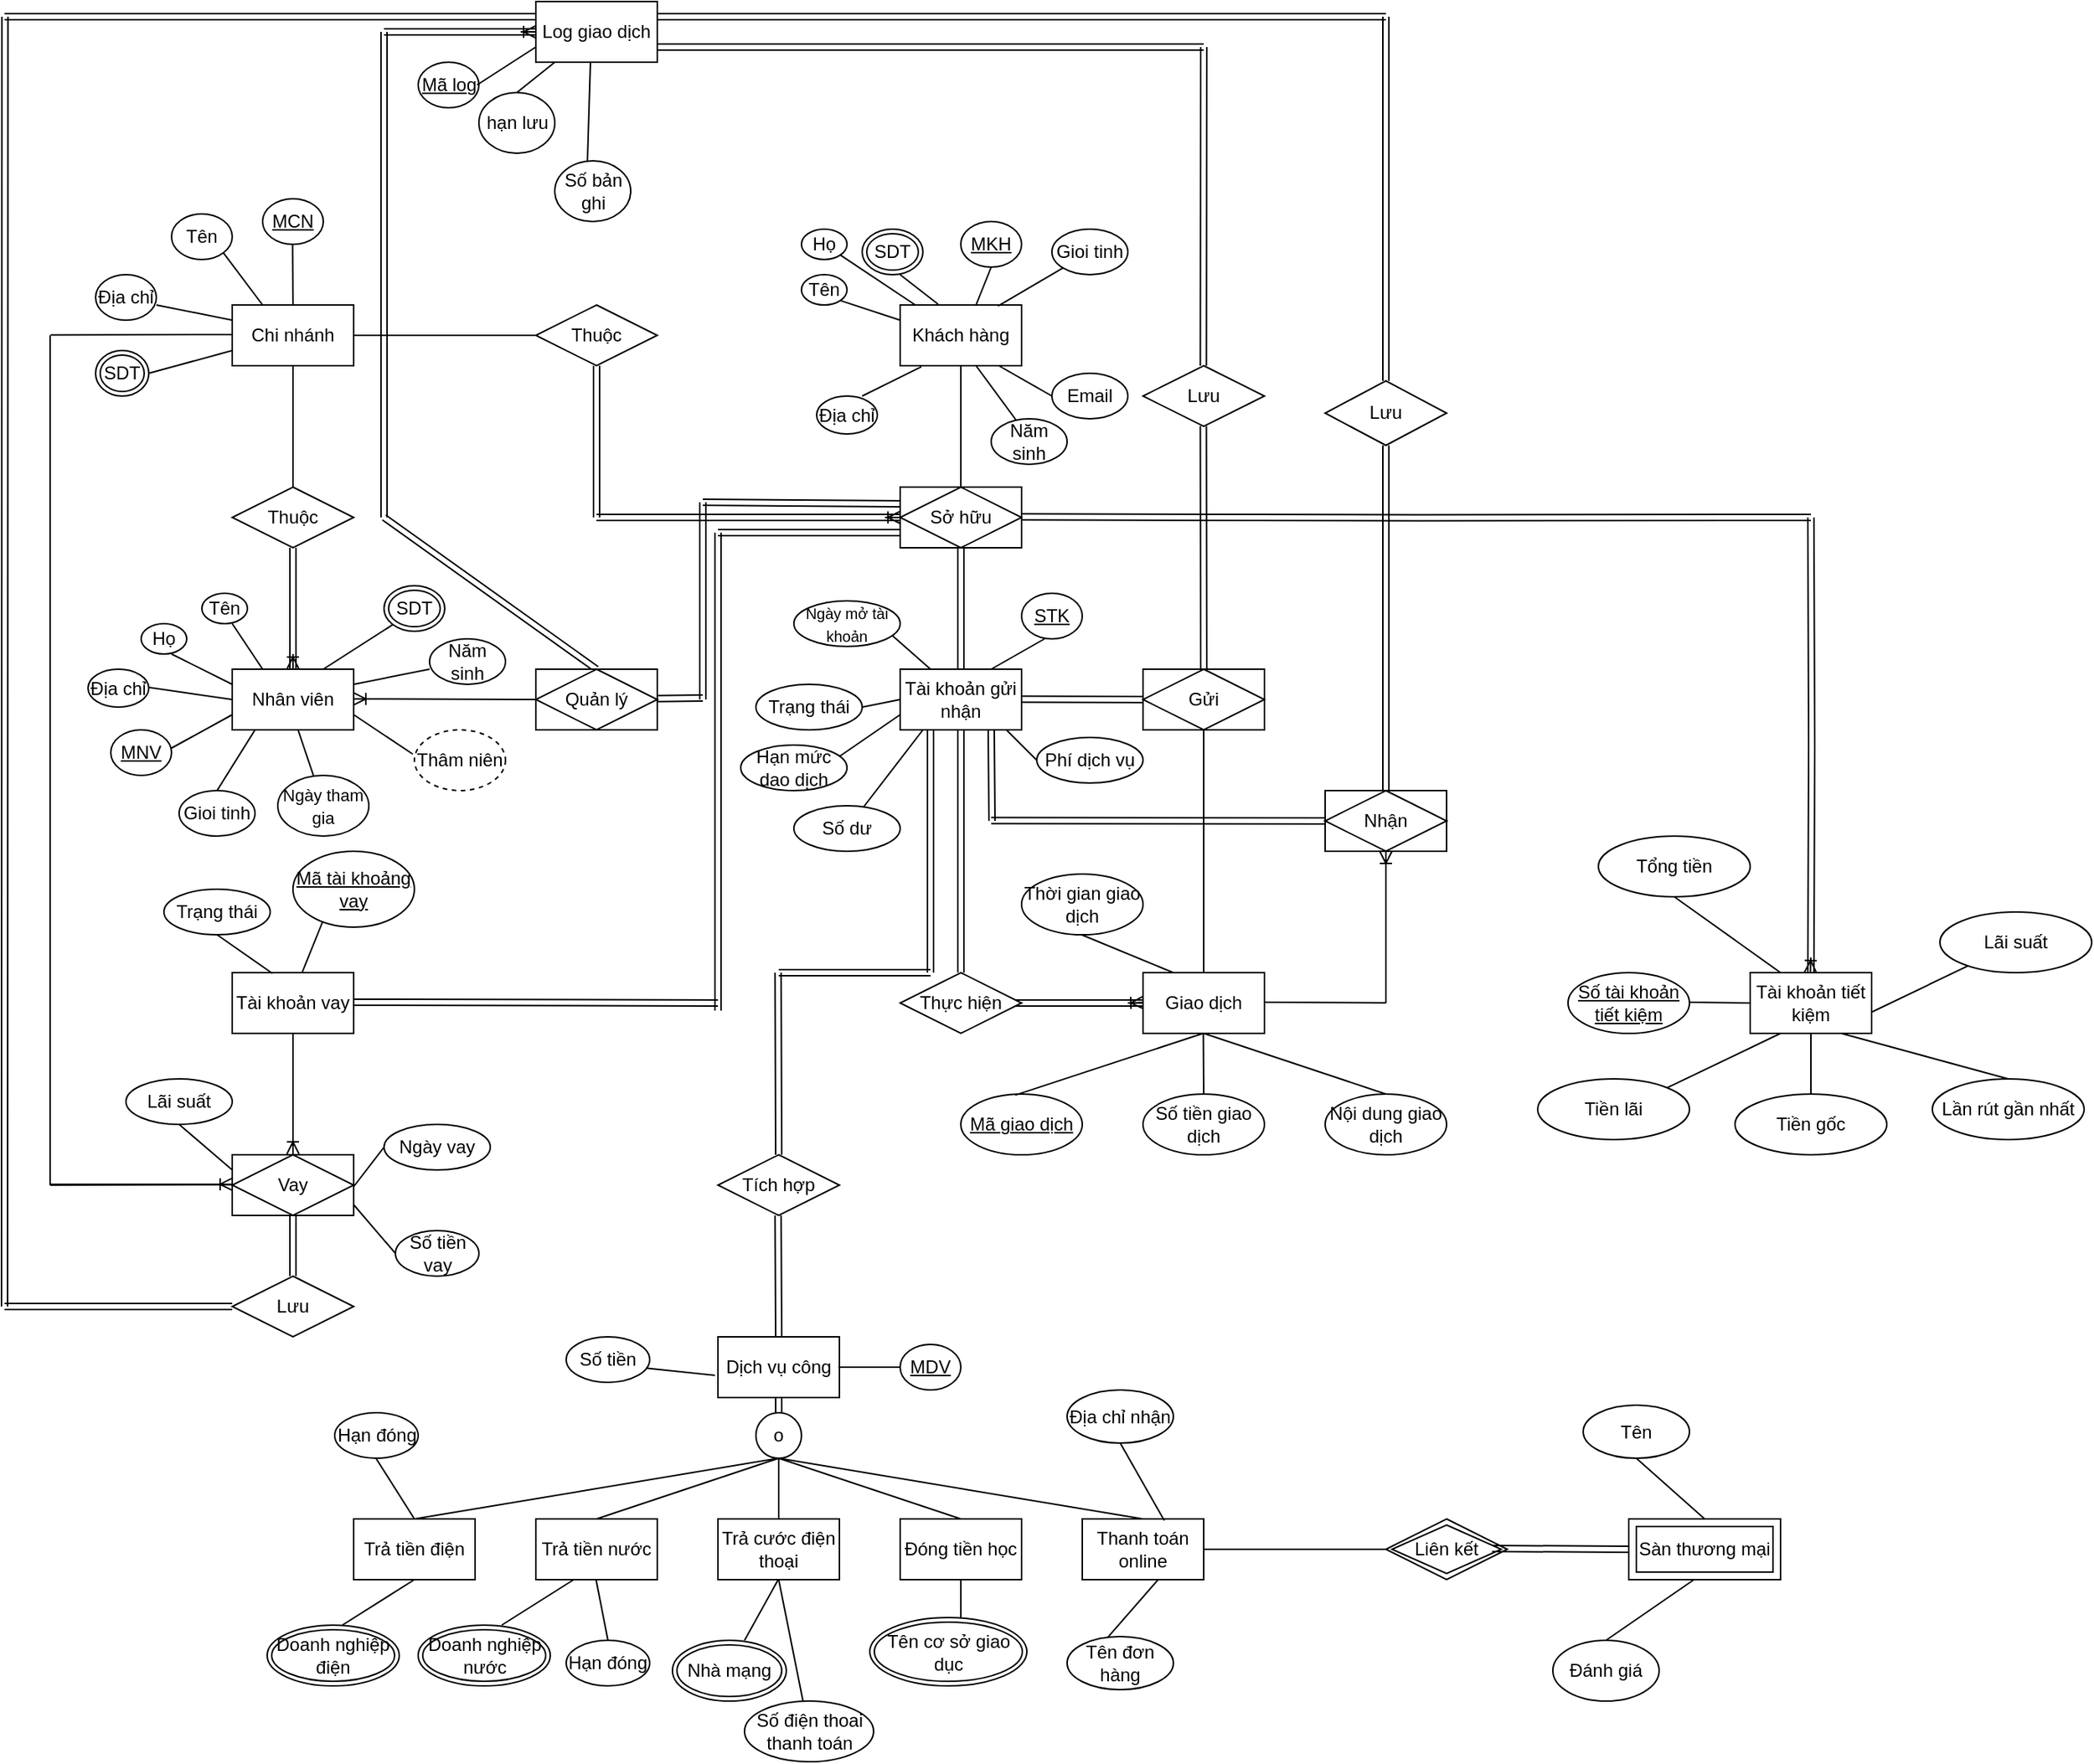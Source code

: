 <mxfile version="24.7.17">
  <diagram name="Page-1" id="HuaGfdDcAbAVN-yNJY32">
    <mxGraphModel dx="1290" dy="558" grid="1" gridSize="10" guides="1" tooltips="1" connect="1" arrows="1" fold="1" page="1" pageScale="1" pageWidth="850" pageHeight="1100" math="0" shadow="0">
      <root>
        <mxCell id="0" />
        <mxCell id="1" parent="0" />
        <mxCell id="Ga4jy29pLMReFvIaW5Hz-2" value="Chi nhánh" style="rounded=0;whiteSpace=wrap;html=1;" parent="1" vertex="1">
          <mxGeometry x="160" y="200" width="80" height="40" as="geometry" />
        </mxCell>
        <mxCell id="Ga4jy29pLMReFvIaW5Hz-3" value="Nhân viên" style="rounded=0;whiteSpace=wrap;html=1;" parent="1" vertex="1">
          <mxGeometry x="160" y="440" width="80" height="40" as="geometry" />
        </mxCell>
        <mxCell id="Ga4jy29pLMReFvIaW5Hz-4" value="Thuộc" style="shape=rhombus;perimeter=rhombusPerimeter;whiteSpace=wrap;html=1;align=center;" parent="1" vertex="1">
          <mxGeometry x="160" y="320" width="80" height="40" as="geometry" />
        </mxCell>
        <mxCell id="Ga4jy29pLMReFvIaW5Hz-5" value="" style="fontSize=12;html=1;endArrow=ERoneToMany;rounded=0;entryX=0.5;entryY=0;entryDx=0;entryDy=0;" parent="1" target="Ga4jy29pLMReFvIaW5Hz-3" edge="1">
          <mxGeometry width="100" height="100" relative="1" as="geometry">
            <mxPoint x="200" y="430" as="sourcePoint" />
            <mxPoint x="330" y="360" as="targetPoint" />
          </mxGeometry>
        </mxCell>
        <mxCell id="Ga4jy29pLMReFvIaW5Hz-7" value="" style="endArrow=none;html=1;rounded=0;entryX=0.5;entryY=0;entryDx=0;entryDy=0;exitX=0.5;exitY=1;exitDx=0;exitDy=0;" parent="1" source="Ga4jy29pLMReFvIaW5Hz-2" target="Ga4jy29pLMReFvIaW5Hz-4" edge="1">
          <mxGeometry relative="1" as="geometry">
            <mxPoint x="200" y="270" as="sourcePoint" />
            <mxPoint x="280" y="270" as="targetPoint" />
          </mxGeometry>
        </mxCell>
        <mxCell id="Ga4jy29pLMReFvIaW5Hz-9" value="" style="endArrow=none;html=1;rounded=0;entryX=0.5;entryY=0;entryDx=0;entryDy=0;exitX=0.5;exitY=1;exitDx=0;exitDy=0;" parent="1" target="Ga4jy29pLMReFvIaW5Hz-2" edge="1">
          <mxGeometry relative="1" as="geometry">
            <mxPoint x="199.75" y="160" as="sourcePoint" />
            <mxPoint x="199.75" y="240" as="targetPoint" />
          </mxGeometry>
        </mxCell>
        <mxCell id="Ga4jy29pLMReFvIaW5Hz-10" value="MCN" style="ellipse;whiteSpace=wrap;html=1;align=center;fontStyle=4;" parent="1" vertex="1">
          <mxGeometry x="180" y="130" width="40" height="30" as="geometry" />
        </mxCell>
        <mxCell id="Ga4jy29pLMReFvIaW5Hz-11" value="Tên" style="ellipse;whiteSpace=wrap;html=1;align=center;" parent="1" vertex="1">
          <mxGeometry x="120" y="140" width="40" height="30" as="geometry" />
        </mxCell>
        <mxCell id="Ga4jy29pLMReFvIaW5Hz-12" value="Địa chỉ" style="ellipse;whiteSpace=wrap;html=1;align=center;" parent="1" vertex="1">
          <mxGeometry x="70" y="180" width="40" height="30" as="geometry" />
        </mxCell>
        <mxCell id="Ga4jy29pLMReFvIaW5Hz-13" value="SDT" style="ellipse;shape=doubleEllipse;margin=3;whiteSpace=wrap;html=1;align=center;" parent="1" vertex="1">
          <mxGeometry x="70" y="230" width="35" height="30" as="geometry" />
        </mxCell>
        <mxCell id="Ga4jy29pLMReFvIaW5Hz-14" value="" style="endArrow=none;html=1;rounded=0;entryX=0.25;entryY=0;entryDx=0;entryDy=0;exitX=1;exitY=1;exitDx=0;exitDy=0;" parent="1" source="Ga4jy29pLMReFvIaW5Hz-11" target="Ga4jy29pLMReFvIaW5Hz-2" edge="1">
          <mxGeometry relative="1" as="geometry">
            <mxPoint x="150" y="170" as="sourcePoint" />
            <mxPoint x="150.25" y="220" as="targetPoint" />
          </mxGeometry>
        </mxCell>
        <mxCell id="Ga4jy29pLMReFvIaW5Hz-15" value="" style="endArrow=none;html=1;rounded=0;entryX=0;entryY=0.25;entryDx=0;entryDy=0;exitX=0.5;exitY=1;exitDx=0;exitDy=0;" parent="1" target="Ga4jy29pLMReFvIaW5Hz-2" edge="1">
          <mxGeometry relative="1" as="geometry">
            <mxPoint x="110" y="200" as="sourcePoint" />
            <mxPoint x="110.25" y="250" as="targetPoint" />
          </mxGeometry>
        </mxCell>
        <mxCell id="Ga4jy29pLMReFvIaW5Hz-16" value="" style="endArrow=none;html=1;rounded=0;entryX=0;entryY=0.75;entryDx=0;entryDy=0;exitX=1;exitY=0.5;exitDx=0;exitDy=0;" parent="1" source="Ga4jy29pLMReFvIaW5Hz-13" target="Ga4jy29pLMReFvIaW5Hz-2" edge="1">
          <mxGeometry relative="1" as="geometry">
            <mxPoint x="105" y="250" as="sourcePoint" />
            <mxPoint x="105.25" y="300" as="targetPoint" />
          </mxGeometry>
        </mxCell>
        <mxCell id="Ga4jy29pLMReFvIaW5Hz-17" value="Họ" style="ellipse;whiteSpace=wrap;html=1;align=center;" parent="1" vertex="1">
          <mxGeometry x="100" y="410" width="30" height="20" as="geometry" />
        </mxCell>
        <mxCell id="Ga4jy29pLMReFvIaW5Hz-18" value="Tên" style="ellipse;whiteSpace=wrap;html=1;align=center;" parent="1" vertex="1">
          <mxGeometry x="140" y="390" width="30" height="20" as="geometry" />
        </mxCell>
        <mxCell id="Ga4jy29pLMReFvIaW5Hz-19" value="Địa chỉ" style="ellipse;whiteSpace=wrap;html=1;align=center;" parent="1" vertex="1">
          <mxGeometry x="65" y="440" width="40" height="25" as="geometry" />
        </mxCell>
        <mxCell id="Ga4jy29pLMReFvIaW5Hz-20" value="MNV" style="ellipse;whiteSpace=wrap;html=1;align=center;fontStyle=4;" parent="1" vertex="1">
          <mxGeometry x="80" y="480" width="40" height="30" as="geometry" />
        </mxCell>
        <mxCell id="Ga4jy29pLMReFvIaW5Hz-21" value="Gioi tinh" style="ellipse;whiteSpace=wrap;html=1;align=center;" parent="1" vertex="1">
          <mxGeometry x="700" y="150" width="50" height="30" as="geometry" />
        </mxCell>
        <mxCell id="Ga4jy29pLMReFvIaW5Hz-22" value="SDT" style="ellipse;shape=doubleEllipse;margin=3;whiteSpace=wrap;html=1;align=center;" parent="1" vertex="1">
          <mxGeometry x="260" y="385" width="40" height="30" as="geometry" />
        </mxCell>
        <mxCell id="Ga4jy29pLMReFvIaW5Hz-23" value="" style="endArrow=none;html=1;rounded=0;entryX=0;entryY=0.75;entryDx=0;entryDy=0;exitX=1;exitY=0.5;exitDx=0;exitDy=0;" parent="1" target="Ga4jy29pLMReFvIaW5Hz-3" edge="1">
          <mxGeometry relative="1" as="geometry">
            <mxPoint x="120" y="492" as="sourcePoint" />
            <mxPoint x="175" y="480" as="targetPoint" />
          </mxGeometry>
        </mxCell>
        <mxCell id="Ga4jy29pLMReFvIaW5Hz-24" value="" style="endArrow=none;html=1;rounded=0;entryX=0;entryY=0.5;entryDx=0;entryDy=0;exitX=1;exitY=0.5;exitDx=0;exitDy=0;" parent="1" target="Ga4jy29pLMReFvIaW5Hz-3" edge="1">
          <mxGeometry relative="1" as="geometry">
            <mxPoint x="105" y="452" as="sourcePoint" />
            <mxPoint x="160" y="440" as="targetPoint" />
          </mxGeometry>
        </mxCell>
        <mxCell id="Ga4jy29pLMReFvIaW5Hz-25" value="" style="endArrow=none;html=1;rounded=0;entryX=0;entryY=0.25;entryDx=0;entryDy=0;exitX=1;exitY=0.5;exitDx=0;exitDy=0;" parent="1" target="Ga4jy29pLMReFvIaW5Hz-3" edge="1">
          <mxGeometry relative="1" as="geometry">
            <mxPoint x="120" y="430" as="sourcePoint" />
            <mxPoint x="175" y="418" as="targetPoint" />
          </mxGeometry>
        </mxCell>
        <mxCell id="Ga4jy29pLMReFvIaW5Hz-26" value="" style="endArrow=none;html=1;rounded=0;entryX=0;entryY=1;entryDx=0;entryDy=0;exitX=0.75;exitY=0;exitDx=0;exitDy=0;" parent="1" source="Ga4jy29pLMReFvIaW5Hz-3" target="Ga4jy29pLMReFvIaW5Hz-22" edge="1">
          <mxGeometry relative="1" as="geometry">
            <mxPoint x="200" y="432" as="sourcePoint" />
            <mxPoint x="255" y="420" as="targetPoint" />
          </mxGeometry>
        </mxCell>
        <mxCell id="Ga4jy29pLMReFvIaW5Hz-27" value="" style="endArrow=none;html=1;rounded=0;entryX=0.25;entryY=0;entryDx=0;entryDy=0;exitX=1;exitY=0.5;exitDx=0;exitDy=0;" parent="1" target="Ga4jy29pLMReFvIaW5Hz-3" edge="1">
          <mxGeometry relative="1" as="geometry">
            <mxPoint x="160" y="410" as="sourcePoint" />
            <mxPoint x="215" y="398" as="targetPoint" />
          </mxGeometry>
        </mxCell>
        <mxCell id="Ga4jy29pLMReFvIaW5Hz-28" value="" style="endArrow=none;html=1;rounded=0;entryX=0;entryY=0.75;entryDx=0;entryDy=0;" parent="1" edge="1">
          <mxGeometry relative="1" as="geometry">
            <mxPoint x="150" y="520" as="sourcePoint" />
            <mxPoint x="175" y="480" as="targetPoint" />
          </mxGeometry>
        </mxCell>
        <mxCell id="Ga4jy29pLMReFvIaW5Hz-29" value="&lt;font style=&quot;font-size: 11px;&quot;&gt;Ngày tham gia&lt;/font&gt;" style="ellipse;whiteSpace=wrap;html=1;align=center;" parent="1" vertex="1">
          <mxGeometry x="190" y="510" width="60" height="40" as="geometry" />
        </mxCell>
        <mxCell id="Ga4jy29pLMReFvIaW5Hz-30" value="Thâm niên" style="ellipse;whiteSpace=wrap;html=1;align=center;dashed=1;" parent="1" vertex="1">
          <mxGeometry x="280" y="480" width="60" height="40" as="geometry" />
        </mxCell>
        <mxCell id="Ga4jy29pLMReFvIaW5Hz-31" value="" style="endArrow=none;html=1;rounded=0;entryX=0.544;entryY=1.013;entryDx=0;entryDy=0;entryPerimeter=0;" parent="1" source="Ga4jy29pLMReFvIaW5Hz-29" target="Ga4jy29pLMReFvIaW5Hz-3" edge="1">
          <mxGeometry relative="1" as="geometry">
            <mxPoint x="190" y="499.5" as="sourcePoint" />
            <mxPoint x="230" y="470.5" as="targetPoint" />
          </mxGeometry>
        </mxCell>
        <mxCell id="Ga4jy29pLMReFvIaW5Hz-32" value="" style="endArrow=none;html=1;rounded=0;entryX=1;entryY=0.75;entryDx=0;entryDy=0;exitX=-0.017;exitY=0.4;exitDx=0;exitDy=0;exitPerimeter=0;" parent="1" source="Ga4jy29pLMReFvIaW5Hz-30" target="Ga4jy29pLMReFvIaW5Hz-3" edge="1">
          <mxGeometry relative="1" as="geometry">
            <mxPoint x="200" y="494" as="sourcePoint" />
            <mxPoint x="240" y="465" as="targetPoint" />
          </mxGeometry>
        </mxCell>
        <mxCell id="Ga4jy29pLMReFvIaW5Hz-33" value="Năm sinh" style="ellipse;whiteSpace=wrap;html=1;align=center;" parent="1" vertex="1">
          <mxGeometry x="290" y="420" width="50" height="30" as="geometry" />
        </mxCell>
        <mxCell id="Ga4jy29pLMReFvIaW5Hz-34" value="" style="endArrow=none;html=1;rounded=0;exitX=1;exitY=0.25;exitDx=0;exitDy=0;" parent="1" source="Ga4jy29pLMReFvIaW5Hz-3" edge="1">
          <mxGeometry relative="1" as="geometry">
            <mxPoint x="290" y="500" as="sourcePoint" />
            <mxPoint x="290" y="440" as="targetPoint" />
          </mxGeometry>
        </mxCell>
        <mxCell id="Ga4jy29pLMReFvIaW5Hz-36" value="Khách hàng" style="whiteSpace=wrap;html=1;align=center;" parent="1" vertex="1">
          <mxGeometry x="600" y="200" width="80" height="40" as="geometry" />
        </mxCell>
        <mxCell id="Ga4jy29pLMReFvIaW5Hz-37" value="Tài khoản gửi nhận" style="whiteSpace=wrap;html=1;align=center;" parent="1" vertex="1">
          <mxGeometry x="600" y="440" width="80" height="40" as="geometry" />
        </mxCell>
        <mxCell id="Ga4jy29pLMReFvIaW5Hz-42" value="Họ" style="ellipse;whiteSpace=wrap;html=1;align=center;" parent="1" vertex="1">
          <mxGeometry x="535" y="150" width="30" height="20" as="geometry" />
        </mxCell>
        <mxCell id="Ga4jy29pLMReFvIaW5Hz-43" value="Tên" style="ellipse;whiteSpace=wrap;html=1;align=center;" parent="1" vertex="1">
          <mxGeometry x="535" y="180" width="30" height="20" as="geometry" />
        </mxCell>
        <mxCell id="Ga4jy29pLMReFvIaW5Hz-45" value="SDT" style="ellipse;shape=doubleEllipse;margin=3;whiteSpace=wrap;html=1;align=center;" parent="1" vertex="1">
          <mxGeometry x="575" y="150" width="40" height="30" as="geometry" />
        </mxCell>
        <mxCell id="Ga4jy29pLMReFvIaW5Hz-46" value="Gioi tinh" style="ellipse;whiteSpace=wrap;html=1;align=center;" parent="1" vertex="1">
          <mxGeometry x="125" y="520" width="50" height="30" as="geometry" />
        </mxCell>
        <mxCell id="Ga4jy29pLMReFvIaW5Hz-47" value="" style="endArrow=none;html=1;rounded=0;entryX=0.313;entryY=-0.012;entryDx=0;entryDy=0;exitX=1;exitY=1;exitDx=0;exitDy=0;entryPerimeter=0;" parent="1" target="Ga4jy29pLMReFvIaW5Hz-36" edge="1">
          <mxGeometry relative="1" as="geometry">
            <mxPoint x="600" y="180" as="sourcePoint" />
            <mxPoint x="626" y="224" as="targetPoint" />
          </mxGeometry>
        </mxCell>
        <mxCell id="Ga4jy29pLMReFvIaW5Hz-48" value="" style="endArrow=none;html=1;rounded=0;exitX=1;exitY=1;exitDx=0;exitDy=0;" parent="1" source="Ga4jy29pLMReFvIaW5Hz-42" edge="1">
          <mxGeometry relative="1" as="geometry">
            <mxPoint x="560" y="200" as="sourcePoint" />
            <mxPoint x="610" y="200" as="targetPoint" />
          </mxGeometry>
        </mxCell>
        <mxCell id="Ga4jy29pLMReFvIaW5Hz-51" value="" style="endArrow=none;html=1;rounded=0;exitX=1;exitY=1;exitDx=0;exitDy=0;entryX=0;entryY=0.25;entryDx=0;entryDy=0;" parent="1" source="Ga4jy29pLMReFvIaW5Hz-43" target="Ga4jy29pLMReFvIaW5Hz-36" edge="1">
          <mxGeometry relative="1" as="geometry">
            <mxPoint x="550" y="223" as="sourcePoint" />
            <mxPoint x="600" y="230" as="targetPoint" />
          </mxGeometry>
        </mxCell>
        <mxCell id="Ga4jy29pLMReFvIaW5Hz-52" value="" style="endArrow=none;html=1;rounded=0;exitX=1;exitY=1;exitDx=0;exitDy=0;entryX=0.175;entryY=1.017;entryDx=0;entryDy=0;entryPerimeter=0;" parent="1" target="Ga4jy29pLMReFvIaW5Hz-36" edge="1">
          <mxGeometry relative="1" as="geometry">
            <mxPoint x="575" y="260" as="sourcePoint" />
            <mxPoint x="610" y="250" as="targetPoint" />
          </mxGeometry>
        </mxCell>
        <mxCell id="Ga4jy29pLMReFvIaW5Hz-53" value="" style="endArrow=none;html=1;rounded=0;entryX=0.806;entryY=0.017;entryDx=0;entryDy=0;exitX=0;exitY=1;exitDx=0;exitDy=0;entryPerimeter=0;" parent="1" source="Ga4jy29pLMReFvIaW5Hz-21" target="Ga4jy29pLMReFvIaW5Hz-36" edge="1">
          <mxGeometry relative="1" as="geometry">
            <mxPoint x="724" y="180" as="sourcePoint" />
            <mxPoint x="750" y="224" as="targetPoint" />
          </mxGeometry>
        </mxCell>
        <mxCell id="Ga4jy29pLMReFvIaW5Hz-54" value="MKH" style="ellipse;whiteSpace=wrap;html=1;align=center;fontStyle=4;" parent="1" vertex="1">
          <mxGeometry x="640" y="145" width="40" height="30" as="geometry" />
        </mxCell>
        <mxCell id="Ga4jy29pLMReFvIaW5Hz-55" value="" style="endArrow=none;html=1;rounded=0;entryX=0.625;entryY=0;entryDx=0;entryDy=0;entryPerimeter=0;exitX=0.5;exitY=1;exitDx=0;exitDy=0;" parent="1" source="Ga4jy29pLMReFvIaW5Hz-54" target="Ga4jy29pLMReFvIaW5Hz-36" edge="1">
          <mxGeometry relative="1" as="geometry">
            <mxPoint x="660" y="180" as="sourcePoint" />
            <mxPoint x="620" y="140" as="targetPoint" />
          </mxGeometry>
        </mxCell>
        <mxCell id="Ga4jy29pLMReFvIaW5Hz-56" value="Email" style="ellipse;whiteSpace=wrap;html=1;align=center;" parent="1" vertex="1">
          <mxGeometry x="700" y="245" width="50" height="30" as="geometry" />
        </mxCell>
        <mxCell id="Ga4jy29pLMReFvIaW5Hz-58" value="" style="endArrow=none;html=1;rounded=0;exitX=1;exitY=1;exitDx=0;exitDy=0;entryX=0;entryY=0.5;entryDx=0;entryDy=0;" parent="1" target="Ga4jy29pLMReFvIaW5Hz-56" edge="1">
          <mxGeometry relative="1" as="geometry">
            <mxPoint x="665" y="240" as="sourcePoint" />
            <mxPoint x="700" y="219" as="targetPoint" />
          </mxGeometry>
        </mxCell>
        <mxCell id="Ga4jy29pLMReFvIaW5Hz-60" value="Thuộc" style="shape=rhombus;perimeter=rhombusPerimeter;whiteSpace=wrap;html=1;align=center;" parent="1" vertex="1">
          <mxGeometry x="360" y="200" width="80" height="40" as="geometry" />
        </mxCell>
        <mxCell id="Ga4jy29pLMReFvIaW5Hz-62" value="" style="endArrow=none;html=1;rounded=0;entryX=0;entryY=0.5;entryDx=0;entryDy=0;exitX=0.5;exitY=1;exitDx=0;exitDy=0;" parent="1" target="Ga4jy29pLMReFvIaW5Hz-60" edge="1">
          <mxGeometry relative="1" as="geometry">
            <mxPoint x="239.5" y="220" as="sourcePoint" />
            <mxPoint x="239.5" y="300" as="targetPoint" />
          </mxGeometry>
        </mxCell>
        <mxCell id="Ga4jy29pLMReFvIaW5Hz-65" value="Năm sinh" style="ellipse;whiteSpace=wrap;html=1;align=center;" parent="1" vertex="1">
          <mxGeometry x="660" y="275" width="50" height="30" as="geometry" />
        </mxCell>
        <mxCell id="Ga4jy29pLMReFvIaW5Hz-66" value="" style="endArrow=none;html=1;rounded=0;exitX=1;exitY=1;exitDx=0;exitDy=0;entryX=0.33;entryY=0.033;entryDx=0;entryDy=0;entryPerimeter=0;" parent="1" target="Ga4jy29pLMReFvIaW5Hz-65" edge="1">
          <mxGeometry relative="1" as="geometry">
            <mxPoint x="650" y="240" as="sourcePoint" />
            <mxPoint x="685" y="260" as="targetPoint" />
          </mxGeometry>
        </mxCell>
        <mxCell id="Ga4jy29pLMReFvIaW5Hz-68" value="STK" style="ellipse;whiteSpace=wrap;html=1;align=center;fontStyle=4;" parent="1" vertex="1">
          <mxGeometry x="680" y="390" width="40" height="30" as="geometry" />
        </mxCell>
        <mxCell id="Ga4jy29pLMReFvIaW5Hz-69" value="Sở hữu" style="shape=associativeEntity;whiteSpace=wrap;html=1;align=center;" parent="1" vertex="1">
          <mxGeometry x="600" y="320" width="80" height="40" as="geometry" />
        </mxCell>
        <mxCell id="Ga4jy29pLMReFvIaW5Hz-70" value="&lt;font style=&quot;font-size: 10px;&quot;&gt;Ngày mở tài khoản&lt;br&gt;&lt;/font&gt;" style="ellipse;whiteSpace=wrap;html=1;align=center;" parent="1" vertex="1">
          <mxGeometry x="530" y="395" width="70" height="30" as="geometry" />
        </mxCell>
        <mxCell id="Ga4jy29pLMReFvIaW5Hz-76" value="Tài khoản vay" style="whiteSpace=wrap;html=1;align=center;" parent="1" vertex="1">
          <mxGeometry x="160" y="640" width="80" height="40" as="geometry" />
        </mxCell>
        <mxCell id="Ga4jy29pLMReFvIaW5Hz-77" value="Log giao dịch" style="whiteSpace=wrap;html=1;align=center;" parent="1" vertex="1">
          <mxGeometry x="360" width="80" height="40" as="geometry" />
        </mxCell>
        <mxCell id="Ga4jy29pLMReFvIaW5Hz-80" value="" style="endArrow=none;html=1;rounded=0;exitX=0.929;exitY=0.767;exitDx=0;exitDy=0;entryX=0.25;entryY=0;entryDx=0;entryDy=0;exitPerimeter=0;" parent="1" source="Ga4jy29pLMReFvIaW5Hz-70" target="Ga4jy29pLMReFvIaW5Hz-37" edge="1">
          <mxGeometry relative="1" as="geometry">
            <mxPoint x="565" y="425" as="sourcePoint" />
            <mxPoint x="505.25" y="455" as="targetPoint" />
          </mxGeometry>
        </mxCell>
        <mxCell id="Ga4jy29pLMReFvIaW5Hz-81" value="" style="endArrow=none;html=1;rounded=0;exitX=0.75;exitY=0;exitDx=0;exitDy=0;" parent="1" source="Ga4jy29pLMReFvIaW5Hz-37" edge="1">
          <mxGeometry relative="1" as="geometry">
            <mxPoint x="754.88" y="450" as="sourcePoint" />
            <mxPoint x="695.13" y="420" as="targetPoint" />
          </mxGeometry>
        </mxCell>
        <mxCell id="Ga4jy29pLMReFvIaW5Hz-83" value="Ngày vay" style="ellipse;whiteSpace=wrap;html=1;align=center;" parent="1" vertex="1">
          <mxGeometry x="260" y="740" width="70" height="30" as="geometry" />
        </mxCell>
        <mxCell id="Ga4jy29pLMReFvIaW5Hz-84" value="Trạng thái" style="ellipse;whiteSpace=wrap;html=1;align=center;" parent="1" vertex="1">
          <mxGeometry x="115" y="585" width="70" height="30" as="geometry" />
        </mxCell>
        <mxCell id="MXuPHkKdwVomBoaFRUYh-1" value="Số tiền vay" style="ellipse;whiteSpace=wrap;html=1;align=center;" parent="1" vertex="1">
          <mxGeometry x="267.5" y="810" width="55" height="30" as="geometry" />
        </mxCell>
        <mxCell id="MXuPHkKdwVomBoaFRUYh-2" value="Mã tài khoảng vay" style="ellipse;whiteSpace=wrap;html=1;align=center;fontStyle=4;" parent="1" vertex="1">
          <mxGeometry x="200" y="560" width="80" height="50" as="geometry" />
        </mxCell>
        <mxCell id="MXuPHkKdwVomBoaFRUYh-4" value="" style="endArrow=none;html=1;rounded=0;exitX=0.575;exitY=0;exitDx=0;exitDy=0;exitPerimeter=0;entryX=0.244;entryY=0.93;entryDx=0;entryDy=0;entryPerimeter=0;" parent="1" source="Ga4jy29pLMReFvIaW5Hz-76" target="MXuPHkKdwVomBoaFRUYh-2" edge="1">
          <mxGeometry relative="1" as="geometry">
            <mxPoint x="195" y="650" as="sourcePoint" />
            <mxPoint x="220" y="610" as="targetPoint" />
          </mxGeometry>
        </mxCell>
        <mxCell id="MXuPHkKdwVomBoaFRUYh-5" value="" style="endArrow=none;html=1;rounded=0;entryX=0;entryY=0.75;entryDx=0;entryDy=0;exitX=0.331;exitY=0.013;exitDx=0;exitDy=0;exitPerimeter=0;" parent="1" source="Ga4jy29pLMReFvIaW5Hz-76" edge="1">
          <mxGeometry relative="1" as="geometry">
            <mxPoint x="125" y="655" as="sourcePoint" />
            <mxPoint x="150" y="615" as="targetPoint" />
          </mxGeometry>
        </mxCell>
        <mxCell id="MXuPHkKdwVomBoaFRUYh-6" value="" style="endArrow=none;html=1;rounded=0;exitX=0;exitY=0.5;exitDx=0;exitDy=0;" parent="1" source="Ga4jy29pLMReFvIaW5Hz-83" edge="1">
          <mxGeometry relative="1" as="geometry">
            <mxPoint x="410.0" y="880" as="sourcePoint" />
            <mxPoint x="240" y="781" as="targetPoint" />
          </mxGeometry>
        </mxCell>
        <mxCell id="MXuPHkKdwVomBoaFRUYh-7" value="" style="endArrow=none;html=1;rounded=0;entryX=0;entryY=0.5;entryDx=0;entryDy=0;" parent="1" target="MXuPHkKdwVomBoaFRUYh-1" edge="1">
          <mxGeometry relative="1" as="geometry">
            <mxPoint x="237.5" y="790" as="sourcePoint" />
            <mxPoint x="260" y="770" as="targetPoint" />
          </mxGeometry>
        </mxCell>
        <mxCell id="MXuPHkKdwVomBoaFRUYh-29" value="Vay" style="shape=associativeEntity;whiteSpace=wrap;html=1;align=center;" parent="1" vertex="1">
          <mxGeometry x="160" y="760" width="80" height="40" as="geometry" />
        </mxCell>
        <mxCell id="MXuPHkKdwVomBoaFRUYh-30" value="" style="endArrow=none;html=1;rounded=0;" parent="1" edge="1">
          <mxGeometry relative="1" as="geometry">
            <mxPoint x="159.75" y="779.75" as="sourcePoint" />
            <mxPoint x="40" y="780" as="targetPoint" />
          </mxGeometry>
        </mxCell>
        <mxCell id="MXuPHkKdwVomBoaFRUYh-31" value="" style="endArrow=none;html=1;rounded=0;" parent="1" edge="1">
          <mxGeometry relative="1" as="geometry">
            <mxPoint x="40" y="780" as="sourcePoint" />
            <mxPoint x="40" y="220" as="targetPoint" />
          </mxGeometry>
        </mxCell>
        <mxCell id="MXuPHkKdwVomBoaFRUYh-34" value="Lưu" style="shape=rhombus;perimeter=rhombusPerimeter;whiteSpace=wrap;html=1;align=center;" parent="1" vertex="1">
          <mxGeometry x="160" y="840" width="80" height="40" as="geometry" />
        </mxCell>
        <mxCell id="MXuPHkKdwVomBoaFRUYh-45" value="" style="edgeStyle=entityRelationEdgeStyle;fontSize=12;html=1;endArrow=ERoneToMany;rounded=0;" parent="1" edge="1">
          <mxGeometry width="100" height="100" relative="1" as="geometry">
            <mxPoint x="40" y="779.47" as="sourcePoint" />
            <mxPoint x="160" y="779.47" as="targetPoint" />
            <Array as="points">
              <mxPoint x="100" y="779.47" />
              <mxPoint x="90" y="799.47" />
            </Array>
          </mxGeometry>
        </mxCell>
        <mxCell id="MXuPHkKdwVomBoaFRUYh-46" value="" style="endArrow=none;html=1;rounded=0;" parent="1" edge="1">
          <mxGeometry relative="1" as="geometry">
            <mxPoint x="160" y="219.47" as="sourcePoint" />
            <mxPoint x="40.25" y="219.72" as="targetPoint" />
          </mxGeometry>
        </mxCell>
        <mxCell id="MXuPHkKdwVomBoaFRUYh-47" value="" style="fontSize=12;html=1;endArrow=ERoneToMany;rounded=0;exitX=0.5;exitY=1;exitDx=0;exitDy=0;" parent="1" source="Ga4jy29pLMReFvIaW5Hz-76" edge="1">
          <mxGeometry width="100" height="100" relative="1" as="geometry">
            <mxPoint x="200" y="690.5" as="sourcePoint" />
            <mxPoint x="200" y="759.5" as="targetPoint" />
          </mxGeometry>
        </mxCell>
        <mxCell id="MXuPHkKdwVomBoaFRUYh-48" value="" style="fontSize=12;html=1;endArrow=ERoneToMany;rounded=0;entryX=0;entryY=0.5;entryDx=0;entryDy=0;" parent="1" edge="1">
          <mxGeometry width="100" height="100" relative="1" as="geometry">
            <mxPoint x="350" y="20" as="sourcePoint" />
            <mxPoint x="360" y="20" as="targetPoint" />
          </mxGeometry>
        </mxCell>
        <mxCell id="MXuPHkKdwVomBoaFRUYh-50" value="Quản lý" style="shape=rhombus;perimeter=rhombusPerimeter;whiteSpace=wrap;html=1;align=center;" parent="1" vertex="1">
          <mxGeometry x="360" y="440" width="80" height="40" as="geometry" />
        </mxCell>
        <mxCell id="MXuPHkKdwVomBoaFRUYh-54" value="" style="fontSize=12;html=1;endArrow=ERoneToMany;rounded=0;entryX=0;entryY=0.5;entryDx=0;entryDy=0;exitX=0;exitY=0.5;exitDx=0;exitDy=0;" parent="1" source="MXuPHkKdwVomBoaFRUYh-50" edge="1">
          <mxGeometry width="100" height="100" relative="1" as="geometry">
            <mxPoint x="350" y="459.57" as="sourcePoint" />
            <mxPoint x="240" y="459.57" as="targetPoint" />
          </mxGeometry>
        </mxCell>
        <mxCell id="MXuPHkKdwVomBoaFRUYh-55" value="Mã log" style="ellipse;whiteSpace=wrap;html=1;align=center;fontStyle=4;" parent="1" vertex="1">
          <mxGeometry x="282.5" y="40" width="40" height="30" as="geometry" />
        </mxCell>
        <mxCell id="MXuPHkKdwVomBoaFRUYh-56" value="" style="endArrow=none;html=1;rounded=0;exitX=0;exitY=0.5;exitDx=0;exitDy=0;entryX=0;entryY=0.75;entryDx=0;entryDy=0;" parent="1" target="Ga4jy29pLMReFvIaW5Hz-77" edge="1">
          <mxGeometry relative="1" as="geometry">
            <mxPoint x="321.25" y="55" as="sourcePoint" />
            <mxPoint x="478.75" y="20" as="targetPoint" />
          </mxGeometry>
        </mxCell>
        <mxCell id="MXuPHkKdwVomBoaFRUYh-57" value="hạn lưu" style="ellipse;whiteSpace=wrap;html=1;align=center;" parent="1" vertex="1">
          <mxGeometry x="322.5" y="60" width="50" height="40" as="geometry" />
        </mxCell>
        <mxCell id="MXuPHkKdwVomBoaFRUYh-58" value="" style="endArrow=none;html=1;rounded=0;exitX=0.5;exitY=0;exitDx=0;exitDy=0;" parent="1" source="MXuPHkKdwVomBoaFRUYh-57" edge="1">
          <mxGeometry relative="1" as="geometry">
            <mxPoint x="482.75" y="30" as="sourcePoint" />
            <mxPoint x="372.5" y="40" as="targetPoint" />
          </mxGeometry>
        </mxCell>
        <mxCell id="O0bJMUskILObNvQ7G005-1" value="Số bản ghi" style="ellipse;whiteSpace=wrap;html=1;align=center;" parent="1" vertex="1">
          <mxGeometry x="372.5" y="105" width="50" height="40" as="geometry" />
        </mxCell>
        <mxCell id="O0bJMUskILObNvQ7G005-2" value="" style="endArrow=none;html=1;rounded=0;exitX=0.43;exitY=0;exitDx=0;exitDy=0;entryX=0.85;entryY=0.95;entryDx=0;entryDy=0;entryPerimeter=0;exitPerimeter=0;" parent="1" source="O0bJMUskILObNvQ7G005-1" edge="1">
          <mxGeometry relative="1" as="geometry">
            <mxPoint x="404.02" y="65" as="sourcePoint" />
            <mxPoint x="395.98" y="40" as="targetPoint" />
          </mxGeometry>
        </mxCell>
        <mxCell id="O0bJMUskILObNvQ7G005-11" value="" style="shape=link;html=1;rounded=0;exitX=0.5;exitY=0;exitDx=0;exitDy=0;entryX=0.5;entryY=1;entryDx=0;entryDy=0;" parent="1" edge="1">
          <mxGeometry relative="1" as="geometry">
            <mxPoint x="640" y="440" as="sourcePoint" />
            <mxPoint x="640" y="360" as="targetPoint" />
          </mxGeometry>
        </mxCell>
        <mxCell id="O0bJMUskILObNvQ7G005-15" value="" style="shape=link;html=1;rounded=0;exitX=0.5;exitY=0;exitDx=0;exitDy=0;entryX=0.5;entryY=1;entryDx=0;entryDy=0;" parent="1" edge="1">
          <mxGeometry relative="1" as="geometry">
            <mxPoint x="200" y="440" as="sourcePoint" />
            <mxPoint x="200" y="360" as="targetPoint" />
          </mxGeometry>
        </mxCell>
        <mxCell id="O0bJMUskILObNvQ7G005-17" value="" style="shape=link;html=1;rounded=0;exitX=0.5;exitY=1;exitDx=0;exitDy=0;" parent="1" source="Ga4jy29pLMReFvIaW5Hz-60" edge="1">
          <mxGeometry relative="1" as="geometry">
            <mxPoint x="320" y="274.5" as="sourcePoint" />
            <mxPoint x="400" y="340" as="targetPoint" />
          </mxGeometry>
        </mxCell>
        <mxCell id="O0bJMUskILObNvQ7G005-20" value="" style="shape=link;html=1;rounded=0;" parent="1" edge="1">
          <mxGeometry relative="1" as="geometry">
            <mxPoint x="400" y="340" as="sourcePoint" />
            <mxPoint x="600" y="340" as="targetPoint" />
          </mxGeometry>
        </mxCell>
        <mxCell id="O0bJMUskILObNvQ7G005-22" value="" style="fontSize=12;html=1;endArrow=ERoneToMany;rounded=0;entryX=0;entryY=0.5;entryDx=0;entryDy=0;" parent="1" target="Ga4jy29pLMReFvIaW5Hz-69" edge="1">
          <mxGeometry width="100" height="100" relative="1" as="geometry">
            <mxPoint x="590" y="340" as="sourcePoint" />
            <mxPoint x="570" y="275" as="targetPoint" />
          </mxGeometry>
        </mxCell>
        <mxCell id="O0bJMUskILObNvQ7G005-34" value="Thực hiện" style="shape=rhombus;perimeter=rhombusPerimeter;whiteSpace=wrap;html=1;align=center;" parent="1" vertex="1">
          <mxGeometry x="600" y="640" width="80" height="40" as="geometry" />
        </mxCell>
        <mxCell id="O0bJMUskILObNvQ7G005-42" value="" style="shape=link;html=1;rounded=0;" parent="1" edge="1">
          <mxGeometry relative="1" as="geometry">
            <mxPoint x="260" y="20" as="sourcePoint" />
            <mxPoint x="360" y="20" as="targetPoint" />
          </mxGeometry>
        </mxCell>
        <mxCell id="O0bJMUskILObNvQ7G005-44" value="" style="shape=link;html=1;rounded=0;" parent="1" edge="1">
          <mxGeometry relative="1" as="geometry">
            <mxPoint x="260" y="20" as="sourcePoint" />
            <mxPoint x="260" y="340" as="targetPoint" />
          </mxGeometry>
        </mxCell>
        <mxCell id="O0bJMUskILObNvQ7G005-45" value="" style="shape=link;html=1;rounded=0;" parent="1" edge="1">
          <mxGeometry relative="1" as="geometry">
            <mxPoint x="260" y="340" as="sourcePoint" />
            <mxPoint x="400" y="440" as="targetPoint" />
          </mxGeometry>
        </mxCell>
        <mxCell id="O0bJMUskILObNvQ7G005-51" value="Giao dịch" style="whiteSpace=wrap;html=1;align=center;" parent="1" vertex="1">
          <mxGeometry x="760" y="640" width="80" height="40" as="geometry" />
        </mxCell>
        <mxCell id="O0bJMUskILObNvQ7G005-52" value="" style="endArrow=none;html=1;rounded=0;entryX=0;entryY=0.5;entryDx=0;entryDy=0;exitX=0.5;exitY=1;exitDx=0;exitDy=0;" parent="1" edge="1">
          <mxGeometry relative="1" as="geometry">
            <mxPoint x="840" y="659.5" as="sourcePoint" />
            <mxPoint x="920" y="659.83" as="targetPoint" />
          </mxGeometry>
        </mxCell>
        <mxCell id="O0bJMUskILObNvQ7G005-54" value="Nhận" style="shape=rhombus;perimeter=rhombusPerimeter;whiteSpace=wrap;html=1;align=center;" parent="1" vertex="1">
          <mxGeometry x="880" y="520" width="80" height="40" as="geometry" />
        </mxCell>
        <mxCell id="O0bJMUskILObNvQ7G005-59" value="" style="endArrow=none;html=1;rounded=0;entryX=0;entryY=0.5;entryDx=0;entryDy=0;" parent="1" edge="1">
          <mxGeometry relative="1" as="geometry">
            <mxPoint x="750" y="660" as="sourcePoint" />
            <mxPoint x="760" y="660" as="targetPoint" />
          </mxGeometry>
        </mxCell>
        <mxCell id="O0bJMUskILObNvQ7G005-61" value="" style="fontSize=12;html=1;endArrow=ERoneToMany;rounded=0;" parent="1" edge="1">
          <mxGeometry width="100" height="100" relative="1" as="geometry">
            <mxPoint x="750" y="660" as="sourcePoint" />
            <mxPoint x="760" y="659.67" as="targetPoint" />
          </mxGeometry>
        </mxCell>
        <mxCell id="O0bJMUskILObNvQ7G005-64" value="Số tiền giao dịch" style="ellipse;whiteSpace=wrap;html=1;align=center;" parent="1" vertex="1">
          <mxGeometry x="760" y="720" width="80" height="40" as="geometry" />
        </mxCell>
        <mxCell id="O0bJMUskILObNvQ7G005-65" value="Mã giao dịch" style="ellipse;whiteSpace=wrap;html=1;align=center;fontStyle=4;" parent="1" vertex="1">
          <mxGeometry x="640" y="720" width="80" height="40" as="geometry" />
        </mxCell>
        <mxCell id="O0bJMUskILObNvQ7G005-66" value="Nội dung giao dịch" style="ellipse;whiteSpace=wrap;html=1;align=center;" parent="1" vertex="1">
          <mxGeometry x="880" y="720" width="80" height="40" as="geometry" />
        </mxCell>
        <mxCell id="O0bJMUskILObNvQ7G005-69" value="" style="endArrow=none;html=1;rounded=0;entryX=0.5;entryY=0;entryDx=0;entryDy=0;" parent="1" target="O0bJMUskILObNvQ7G005-64" edge="1">
          <mxGeometry relative="1" as="geometry">
            <mxPoint x="799.75" y="680" as="sourcePoint" />
            <mxPoint x="840" y="690" as="targetPoint" />
          </mxGeometry>
        </mxCell>
        <mxCell id="O0bJMUskILObNvQ7G005-71" value="" style="endArrow=none;html=1;rounded=0;entryX=0.448;entryY=0.017;entryDx=0;entryDy=0;entryPerimeter=0;" parent="1" target="O0bJMUskILObNvQ7G005-65" edge="1">
          <mxGeometry relative="1" as="geometry">
            <mxPoint x="799.67" y="680" as="sourcePoint" />
            <mxPoint x="799.92" y="840" as="targetPoint" />
          </mxGeometry>
        </mxCell>
        <mxCell id="O0bJMUskILObNvQ7G005-73" value="" style="endArrow=none;html=1;rounded=0;exitX=0.5;exitY=0;exitDx=0;exitDy=0;" parent="1" source="O0bJMUskILObNvQ7G005-66" edge="1">
          <mxGeometry relative="1" as="geometry">
            <mxPoint x="910" y="710" as="sourcePoint" />
            <mxPoint x="800" y="680" as="targetPoint" />
          </mxGeometry>
        </mxCell>
        <mxCell id="O0bJMUskILObNvQ7G005-77" value="" style="fontSize=12;html=1;endArrow=ERoneToMany;rounded=0;entryX=0.75;entryY=1;entryDx=0;entryDy=0;" parent="1" edge="1">
          <mxGeometry width="100" height="100" relative="1" as="geometry">
            <mxPoint x="920" y="660" as="sourcePoint" />
            <mxPoint x="920" y="560" as="targetPoint" />
          </mxGeometry>
        </mxCell>
        <mxCell id="O0bJMUskILObNvQ7G005-78" value="Gửi" style="shape=associativeEntity;whiteSpace=wrap;html=1;align=center;" parent="1" vertex="1">
          <mxGeometry x="760" y="440" width="80" height="40" as="geometry" />
        </mxCell>
        <mxCell id="O0bJMUskILObNvQ7G005-79" value="Nhận" style="shape=associativeEntity;whiteSpace=wrap;html=1;align=center;" parent="1" vertex="1">
          <mxGeometry x="880" y="520" width="80" height="40" as="geometry" />
        </mxCell>
        <mxCell id="O0bJMUskILObNvQ7G005-81" value="Lưu" style="shape=rhombus;perimeter=rhombusPerimeter;whiteSpace=wrap;html=1;align=center;" parent="1" vertex="1">
          <mxGeometry x="760" y="240" width="80" height="40" as="geometry" />
        </mxCell>
        <mxCell id="O0bJMUskILObNvQ7G005-85" value="" style="shape=link;html=1;rounded=0;" parent="1" edge="1">
          <mxGeometry relative="1" as="geometry">
            <mxPoint x="440" y="30" as="sourcePoint" />
            <mxPoint x="800" y="30" as="targetPoint" />
          </mxGeometry>
        </mxCell>
        <mxCell id="O0bJMUskILObNvQ7G005-87" value="" style="shape=link;html=1;rounded=0;" parent="1" edge="1">
          <mxGeometry relative="1" as="geometry">
            <mxPoint x="800" y="30" as="sourcePoint" />
            <mxPoint x="799.75" y="240" as="targetPoint" />
          </mxGeometry>
        </mxCell>
        <mxCell id="O0bJMUskILObNvQ7G005-88" value="" style="shape=link;html=1;rounded=0;entryX=0.5;entryY=0;entryDx=0;entryDy=0;" parent="1" target="O0bJMUskILObNvQ7G005-78" edge="1">
          <mxGeometry relative="1" as="geometry">
            <mxPoint x="799.75" y="279.75" as="sourcePoint" />
            <mxPoint x="799.75" y="400.25" as="targetPoint" />
          </mxGeometry>
        </mxCell>
        <mxCell id="O0bJMUskILObNvQ7G005-90" value="" style="shape=link;html=1;rounded=0;" parent="1" edge="1">
          <mxGeometry relative="1" as="geometry">
            <mxPoint x="440" y="10" as="sourcePoint" />
            <mxPoint x="920" y="10" as="targetPoint" />
          </mxGeometry>
        </mxCell>
        <mxCell id="O0bJMUskILObNvQ7G005-91" value="" style="shape=link;html=1;rounded=0;entryX=0.5;entryY=0;entryDx=0;entryDy=0;" parent="1" source="O0bJMUskILObNvQ7G005-89" target="O0bJMUskILObNvQ7G005-79" edge="1">
          <mxGeometry relative="1" as="geometry">
            <mxPoint x="920" y="10" as="sourcePoint" />
            <mxPoint x="920" y="370" as="targetPoint" />
          </mxGeometry>
        </mxCell>
        <mxCell id="O0bJMUskILObNvQ7G005-93" value="Tài khoản tiết kiệm" style="whiteSpace=wrap;html=1;align=center;" parent="1" vertex="1">
          <mxGeometry x="1160" y="640" width="80" height="40" as="geometry" />
        </mxCell>
        <mxCell id="O0bJMUskILObNvQ7G005-98" value="" style="fontSize=12;html=1;endArrow=ERoneToMany;rounded=0;entryX=0.5;entryY=0;entryDx=0;entryDy=0;" parent="1" edge="1">
          <mxGeometry width="100" height="100" relative="1" as="geometry">
            <mxPoint x="1199.92" y="630" as="sourcePoint" />
            <mxPoint x="1199.67" y="640" as="targetPoint" />
          </mxGeometry>
        </mxCell>
        <mxCell id="O0bJMUskILObNvQ7G005-99" value="Số tài khoản tiết kiệm" style="ellipse;whiteSpace=wrap;html=1;align=center;fontStyle=4;" parent="1" vertex="1">
          <mxGeometry x="1040" y="640" width="80" height="40" as="geometry" />
        </mxCell>
        <mxCell id="O0bJMUskILObNvQ7G005-100" value="Tiền gốc" style="ellipse;whiteSpace=wrap;html=1;align=center;" parent="1" vertex="1">
          <mxGeometry x="1150" y="720" width="100" height="40" as="geometry" />
        </mxCell>
        <mxCell id="O0bJMUskILObNvQ7G005-101" value="Tiền lãi" style="ellipse;whiteSpace=wrap;html=1;align=center;" parent="1" vertex="1">
          <mxGeometry x="1020" y="710" width="100" height="40" as="geometry" />
        </mxCell>
        <mxCell id="O0bJMUskILObNvQ7G005-102" value="" style="endArrow=none;html=1;rounded=0;entryX=0;entryY=0.5;entryDx=0;entryDy=0;" parent="1" target="O0bJMUskILObNvQ7G005-93" edge="1">
          <mxGeometry relative="1" as="geometry">
            <mxPoint x="1120" y="659.5" as="sourcePoint" />
            <mxPoint x="1280" y="659.5" as="targetPoint" />
          </mxGeometry>
        </mxCell>
        <mxCell id="O0bJMUskILObNvQ7G005-103" value="" style="endArrow=none;html=1;rounded=0;entryX=0;entryY=0.5;entryDx=0;entryDy=0;exitX=0.5;exitY=0;exitDx=0;exitDy=0;" parent="1" source="O0bJMUskILObNvQ7G005-100" edge="1">
          <mxGeometry relative="1" as="geometry">
            <mxPoint x="1160" y="680" as="sourcePoint" />
            <mxPoint x="1200" y="680.5" as="targetPoint" />
          </mxGeometry>
        </mxCell>
        <mxCell id="O0bJMUskILObNvQ7G005-104" value="" style="endArrow=none;html=1;rounded=0;entryX=0;entryY=0.5;entryDx=0;entryDy=0;exitX=1;exitY=0;exitDx=0;exitDy=0;" parent="1" source="O0bJMUskILObNvQ7G005-101" edge="1">
          <mxGeometry relative="1" as="geometry">
            <mxPoint x="1140" y="679.5" as="sourcePoint" />
            <mxPoint x="1180" y="680" as="targetPoint" />
          </mxGeometry>
        </mxCell>
        <mxCell id="O0bJMUskILObNvQ7G005-105" value="Lần rút gần nhất" style="ellipse;whiteSpace=wrap;html=1;align=center;" parent="1" vertex="1">
          <mxGeometry x="1280" y="710" width="100" height="40" as="geometry" />
        </mxCell>
        <mxCell id="O0bJMUskILObNvQ7G005-106" value="" style="endArrow=none;html=1;rounded=0;entryX=0.5;entryY=0;entryDx=0;entryDy=0;" parent="1" target="O0bJMUskILObNvQ7G005-105" edge="1">
          <mxGeometry relative="1" as="geometry">
            <mxPoint x="1220" y="680" as="sourcePoint" />
            <mxPoint x="1260" y="680.5" as="targetPoint" />
          </mxGeometry>
        </mxCell>
        <mxCell id="O0bJMUskILObNvQ7G005-114" value="" style="shape=link;html=1;rounded=0;entryX=0.5;entryY=0;entryDx=0;entryDy=0;exitX=0.5;exitY=1;exitDx=0;exitDy=0;" parent="1" source="Ga4jy29pLMReFvIaW5Hz-37" target="O0bJMUskILObNvQ7G005-34" edge="1">
          <mxGeometry relative="1" as="geometry">
            <mxPoint x="640" y="490" as="sourcePoint" />
            <mxPoint x="800" y="490" as="targetPoint" />
          </mxGeometry>
        </mxCell>
        <mxCell id="O0bJMUskILObNvQ7G005-117" value="" style="shape=link;html=1;rounded=0;exitX=0.944;exitY=0.5;exitDx=0;exitDy=0;exitPerimeter=0;" parent="1" source="O0bJMUskILObNvQ7G005-34" edge="1">
          <mxGeometry relative="1" as="geometry">
            <mxPoint x="680" y="660" as="sourcePoint" />
            <mxPoint x="760" y="660" as="targetPoint" />
          </mxGeometry>
        </mxCell>
        <mxCell id="O0bJMUskILObNvQ7G005-118" value="" style="shape=link;html=1;rounded=0;exitX=0.5;exitY=1;exitDx=0;exitDy=0;" parent="1" edge="1">
          <mxGeometry relative="1" as="geometry">
            <mxPoint x="660" y="480" as="sourcePoint" />
            <mxPoint x="660.5" y="540" as="targetPoint" />
          </mxGeometry>
        </mxCell>
        <mxCell id="O0bJMUskILObNvQ7G005-119" value="" style="shape=link;html=1;rounded=0;exitX=0.944;exitY=0.5;exitDx=0;exitDy=0;exitPerimeter=0;entryX=0;entryY=0.5;entryDx=0;entryDy=0;" parent="1" target="O0bJMUskILObNvQ7G005-79" edge="1">
          <mxGeometry relative="1" as="geometry">
            <mxPoint x="660" y="539.75" as="sourcePoint" />
            <mxPoint x="744" y="539.75" as="targetPoint" />
          </mxGeometry>
        </mxCell>
        <mxCell id="O0bJMUskILObNvQ7G005-120" value="" style="shape=link;html=1;rounded=0;exitX=0.944;exitY=0.5;exitDx=0;exitDy=0;exitPerimeter=0;" parent="1" edge="1">
          <mxGeometry relative="1" as="geometry">
            <mxPoint x="680" y="459.75" as="sourcePoint" />
            <mxPoint x="760" y="460" as="targetPoint" />
          </mxGeometry>
        </mxCell>
        <mxCell id="O0bJMUskILObNvQ7G005-121" value="" style="shape=link;html=1;rounded=0;" parent="1" edge="1">
          <mxGeometry relative="1" as="geometry">
            <mxPoint x="240" y="659.5" as="sourcePoint" />
            <mxPoint x="480" y="660" as="targetPoint" />
          </mxGeometry>
        </mxCell>
        <mxCell id="O0bJMUskILObNvQ7G005-123" value="" style="shape=link;html=1;rounded=0;entryX=0.5;entryY=0;entryDx=0;entryDy=0;edgeStyle=orthogonalEdgeStyle;" parent="1" target="O0bJMUskILObNvQ7G005-93" edge="1">
          <mxGeometry relative="1" as="geometry">
            <mxPoint x="1200" y="340" as="sourcePoint" />
            <mxPoint x="1320" y="370.5" as="targetPoint" />
          </mxGeometry>
        </mxCell>
        <mxCell id="O0bJMUskILObNvQ7G005-124" value="" style="shape=link;html=1;rounded=0;" parent="1" edge="1">
          <mxGeometry relative="1" as="geometry">
            <mxPoint x="200" y="800" as="sourcePoint" />
            <mxPoint x="200" y="840" as="targetPoint" />
          </mxGeometry>
        </mxCell>
        <mxCell id="O0bJMUskILObNvQ7G005-130" value="" style="shape=link;html=1;rounded=0;" parent="1" edge="1">
          <mxGeometry relative="1" as="geometry">
            <mxPoint x="10" y="10" as="sourcePoint" />
            <mxPoint x="360" y="10" as="targetPoint" />
          </mxGeometry>
        </mxCell>
        <mxCell id="O0bJMUskILObNvQ7G005-131" value="" style="shape=link;html=1;rounded=0;" parent="1" edge="1">
          <mxGeometry relative="1" as="geometry">
            <mxPoint x="10.25" y="10" as="sourcePoint" />
            <mxPoint x="10" y="860" as="targetPoint" />
          </mxGeometry>
        </mxCell>
        <mxCell id="O0bJMUskILObNvQ7G005-132" value="" style="shape=link;html=1;rounded=0;entryX=0;entryY=0.5;entryDx=0;entryDy=0;" parent="1" edge="1">
          <mxGeometry relative="1" as="geometry">
            <mxPoint x="10" y="860" as="sourcePoint" />
            <mxPoint x="160" y="860" as="targetPoint" />
          </mxGeometry>
        </mxCell>
        <mxCell id="-bplJDu5qqRJl3Lck6MX-2" value="Số dư" style="ellipse;whiteSpace=wrap;html=1;align=center;" parent="1" vertex="1">
          <mxGeometry x="530" y="530" width="70" height="30" as="geometry" />
        </mxCell>
        <mxCell id="-bplJDu5qqRJl3Lck6MX-3" value="" style="endArrow=none;html=1;rounded=0;exitX=0.929;exitY=0.767;exitDx=0;exitDy=0;exitPerimeter=0;" parent="1" target="-bplJDu5qqRJl3Lck6MX-2" edge="1">
          <mxGeometry relative="1" as="geometry">
            <mxPoint x="615" y="480" as="sourcePoint" />
            <mxPoint x="640" y="502" as="targetPoint" />
          </mxGeometry>
        </mxCell>
        <mxCell id="-bplJDu5qqRJl3Lck6MX-4" value="Trạng thái" style="ellipse;whiteSpace=wrap;html=1;align=center;" parent="1" vertex="1">
          <mxGeometry x="505" y="450" width="70" height="30" as="geometry" />
        </mxCell>
        <mxCell id="-bplJDu5qqRJl3Lck6MX-5" value="" style="endArrow=none;html=1;rounded=0;exitX=0.75;exitY=0;exitDx=0;exitDy=0;entryX=0;entryY=0.5;entryDx=0;entryDy=0;" parent="1" target="Ga4jy29pLMReFvIaW5Hz-37" edge="1">
          <mxGeometry relative="1" as="geometry">
            <mxPoint x="575" y="465" as="sourcePoint" />
            <mxPoint x="610.13" y="445" as="targetPoint" />
          </mxGeometry>
        </mxCell>
        <mxCell id="-bplJDu5qqRJl3Lck6MX-6" value="Hạn mức dao dịch" style="ellipse;whiteSpace=wrap;html=1;align=center;" parent="1" vertex="1">
          <mxGeometry x="495" y="490" width="70" height="30" as="geometry" />
        </mxCell>
        <mxCell id="-bplJDu5qqRJl3Lck6MX-7" value="" style="endArrow=none;html=1;rounded=0;exitX=0.75;exitY=0;exitDx=0;exitDy=0;entryX=0;entryY=0.75;entryDx=0;entryDy=0;entryPerimeter=0;" parent="1" target="Ga4jy29pLMReFvIaW5Hz-37" edge="1">
          <mxGeometry relative="1" as="geometry">
            <mxPoint x="560" y="497.5" as="sourcePoint" />
            <mxPoint x="585" y="492.5" as="targetPoint" />
          </mxGeometry>
        </mxCell>
        <mxCell id="-bplJDu5qqRJl3Lck6MX-8" value="Phí dịch vụ" style="ellipse;whiteSpace=wrap;html=1;align=center;" parent="1" vertex="1">
          <mxGeometry x="690" y="485" width="70" height="30" as="geometry" />
        </mxCell>
        <mxCell id="-bplJDu5qqRJl3Lck6MX-10" value="" style="endArrow=none;html=1;rounded=0;entryX=0;entryY=0.5;entryDx=0;entryDy=0;" parent="1" target="-bplJDu5qqRJl3Lck6MX-8" edge="1">
          <mxGeometry relative="1" as="geometry">
            <mxPoint x="670" y="480" as="sourcePoint" />
            <mxPoint x="670" y="520" as="targetPoint" />
          </mxGeometry>
        </mxCell>
        <mxCell id="-bplJDu5qqRJl3Lck6MX-11" value="" style="endArrow=none;html=1;rounded=0;entryX=0;entryY=1;entryDx=0;entryDy=0;exitX=0.5;exitY=0;exitDx=0;exitDy=0;" parent="1" source="Ga4jy29pLMReFvIaW5Hz-69" edge="1">
          <mxGeometry relative="1" as="geometry">
            <mxPoint x="594" y="270" as="sourcePoint" />
            <mxPoint x="640" y="240" as="targetPoint" />
          </mxGeometry>
        </mxCell>
        <mxCell id="-bplJDu5qqRJl3Lck6MX-13" value="Địa chỉ" style="ellipse;whiteSpace=wrap;html=1;align=center;" parent="1" vertex="1">
          <mxGeometry x="545" y="260" width="40" height="25" as="geometry" />
        </mxCell>
        <mxCell id="-bplJDu5qqRJl3Lck6MX-14" value="Thời gian giao dịch" style="ellipse;whiteSpace=wrap;html=1;align=center;" parent="1" vertex="1">
          <mxGeometry x="680" y="575" width="80" height="40" as="geometry" />
        </mxCell>
        <mxCell id="-bplJDu5qqRJl3Lck6MX-15" value="" style="endArrow=none;html=1;rounded=0;entryX=0.25;entryY=0;entryDx=0;entryDy=0;" parent="1" target="O0bJMUskILObNvQ7G005-51" edge="1">
          <mxGeometry relative="1" as="geometry">
            <mxPoint x="719.5" y="615" as="sourcePoint" />
            <mxPoint x="719.75" y="655" as="targetPoint" />
          </mxGeometry>
        </mxCell>
        <mxCell id="-bplJDu5qqRJl3Lck6MX-16" value="" style="endArrow=none;html=1;rounded=0;entryX=0.5;entryY=0;entryDx=0;entryDy=0;" parent="1" target="O0bJMUskILObNvQ7G005-51" edge="1">
          <mxGeometry relative="1" as="geometry">
            <mxPoint x="800" y="480" as="sourcePoint" />
            <mxPoint x="680" y="521" as="targetPoint" />
          </mxGeometry>
        </mxCell>
        <mxCell id="rQo9SZO-dhlDrl9BIEMQ-1" value="Lãi suất" style="ellipse;whiteSpace=wrap;html=1;align=center;" parent="1" vertex="1">
          <mxGeometry x="90" y="710" width="70" height="30" as="geometry" />
        </mxCell>
        <mxCell id="rQo9SZO-dhlDrl9BIEMQ-3" value="" style="endArrow=none;html=1;rounded=0;exitX=0;exitY=0.5;exitDx=0;exitDy=0;entryX=0;entryY=0.25;entryDx=0;entryDy=0;" parent="1" target="MXuPHkKdwVomBoaFRUYh-29" edge="1">
          <mxGeometry relative="1" as="geometry">
            <mxPoint x="125" y="740" as="sourcePoint" />
            <mxPoint x="185" y="775" as="targetPoint" />
          </mxGeometry>
        </mxCell>
        <mxCell id="rQo9SZO-dhlDrl9BIEMQ-4" value="Tổng tiền" style="ellipse;whiteSpace=wrap;html=1;align=center;" parent="1" vertex="1">
          <mxGeometry x="1060" y="550" width="100" height="40" as="geometry" />
        </mxCell>
        <mxCell id="rQo9SZO-dhlDrl9BIEMQ-5" value="" style="endArrow=none;html=1;rounded=0;entryX=0;entryY=0.5;entryDx=0;entryDy=0;exitX=1;exitY=0;exitDx=0;exitDy=0;" parent="1" edge="1">
          <mxGeometry relative="1" as="geometry">
            <mxPoint x="1240" y="666" as="sourcePoint" />
            <mxPoint x="1315" y="630" as="targetPoint" />
          </mxGeometry>
        </mxCell>
        <mxCell id="rQo9SZO-dhlDrl9BIEMQ-6" value="Lãi suất" style="ellipse;whiteSpace=wrap;html=1;align=center;" parent="1" vertex="1">
          <mxGeometry x="1285" y="600" width="100" height="40" as="geometry" />
        </mxCell>
        <mxCell id="rQo9SZO-dhlDrl9BIEMQ-7" value="" style="endArrow=none;html=1;rounded=0;entryX=0.25;entryY=0;entryDx=0;entryDy=0;" parent="1" target="O0bJMUskILObNvQ7G005-93" edge="1">
          <mxGeometry relative="1" as="geometry">
            <mxPoint x="1110" y="590" as="sourcePoint" />
            <mxPoint x="1150" y="590.5" as="targetPoint" />
          </mxGeometry>
        </mxCell>
        <mxCell id="rQo9SZO-dhlDrl9BIEMQ-8" value="Quản lý" style="shape=associativeEntity;whiteSpace=wrap;html=1;align=center;" parent="1" vertex="1">
          <mxGeometry x="360" y="440" width="80" height="40" as="geometry" />
        </mxCell>
        <mxCell id="rQo9SZO-dhlDrl9BIEMQ-9" value="" style="shape=link;html=1;rounded=0;edgeStyle=orthogonalEdgeStyle;" parent="1" edge="1">
          <mxGeometry relative="1" as="geometry">
            <mxPoint x="680" y="339.67" as="sourcePoint" />
            <mxPoint x="1200" y="340" as="targetPoint" />
          </mxGeometry>
        </mxCell>
        <mxCell id="rQo9SZO-dhlDrl9BIEMQ-10" value="" style="shape=link;html=1;rounded=0;" parent="1" target="O0bJMUskILObNvQ7G005-89" edge="1">
          <mxGeometry relative="1" as="geometry">
            <mxPoint x="920" y="10" as="sourcePoint" />
            <mxPoint x="919.75" y="320" as="targetPoint" />
          </mxGeometry>
        </mxCell>
        <mxCell id="O0bJMUskILObNvQ7G005-89" value="Lưu" style="shape=rhombus;perimeter=rhombusPerimeter;whiteSpace=wrap;html=1;align=center;" parent="1" vertex="1">
          <mxGeometry x="880" y="250" width="80" height="42.5" as="geometry" />
        </mxCell>
        <mxCell id="rQo9SZO-dhlDrl9BIEMQ-11" value="" style="shape=link;html=1;rounded=0;" parent="1" edge="1">
          <mxGeometry relative="1" as="geometry">
            <mxPoint x="480" y="665" as="sourcePoint" />
            <mxPoint x="480" y="350" as="targetPoint" />
          </mxGeometry>
        </mxCell>
        <mxCell id="rQo9SZO-dhlDrl9BIEMQ-12" value="" style="shape=link;html=1;rounded=0;" parent="1" edge="1">
          <mxGeometry relative="1" as="geometry">
            <mxPoint x="480" y="350" as="sourcePoint" />
            <mxPoint x="600" y="350" as="targetPoint" />
          </mxGeometry>
        </mxCell>
        <mxCell id="rQo9SZO-dhlDrl9BIEMQ-13" value="" style="shape=link;html=1;rounded=0;" parent="1" edge="1">
          <mxGeometry relative="1" as="geometry">
            <mxPoint x="440" y="459.33" as="sourcePoint" />
            <mxPoint x="470" y="459" as="targetPoint" />
          </mxGeometry>
        </mxCell>
        <mxCell id="rQo9SZO-dhlDrl9BIEMQ-14" value="" style="shape=link;html=1;rounded=0;" parent="1" edge="1">
          <mxGeometry relative="1" as="geometry">
            <mxPoint x="470" y="330" as="sourcePoint" />
            <mxPoint x="470" y="460" as="targetPoint" />
          </mxGeometry>
        </mxCell>
        <mxCell id="rQo9SZO-dhlDrl9BIEMQ-15" value="" style="shape=link;html=1;rounded=0;" parent="1" edge="1">
          <mxGeometry relative="1" as="geometry">
            <mxPoint x="470" y="330" as="sourcePoint" />
            <mxPoint x="600" y="331" as="targetPoint" />
          </mxGeometry>
        </mxCell>
        <mxCell id="yTGrl88HPSYVc7aOxf_X-1" value="Tích hợp" style="shape=rhombus;perimeter=rhombusPerimeter;whiteSpace=wrap;html=1;align=center;" parent="1" vertex="1">
          <mxGeometry x="480" y="760" width="80" height="40" as="geometry" />
        </mxCell>
        <mxCell id="yTGrl88HPSYVc7aOxf_X-2" value="" style="shape=link;html=1;rounded=0;entryX=0.5;entryY=0;entryDx=0;entryDy=0;exitX=0.5;exitY=1;exitDx=0;exitDy=0;" parent="1" edge="1">
          <mxGeometry relative="1" as="geometry">
            <mxPoint x="620" y="480" as="sourcePoint" />
            <mxPoint x="620" y="640" as="targetPoint" />
          </mxGeometry>
        </mxCell>
        <mxCell id="yTGrl88HPSYVc7aOxf_X-3" value="" style="shape=link;html=1;rounded=0;exitX=0.5;exitY=1;exitDx=0;exitDy=0;" parent="1" edge="1">
          <mxGeometry relative="1" as="geometry">
            <mxPoint x="620" y="640" as="sourcePoint" />
            <mxPoint x="520" y="640" as="targetPoint" />
          </mxGeometry>
        </mxCell>
        <mxCell id="yTGrl88HPSYVc7aOxf_X-4" value="" style="shape=link;html=1;rounded=0;entryX=0.5;entryY=0;entryDx=0;entryDy=0;exitX=0.5;exitY=1;exitDx=0;exitDy=0;" parent="1" target="yTGrl88HPSYVc7aOxf_X-1" edge="1">
          <mxGeometry relative="1" as="geometry">
            <mxPoint x="519.6" y="640" as="sourcePoint" />
            <mxPoint x="519.6" y="800" as="targetPoint" />
          </mxGeometry>
        </mxCell>
        <mxCell id="yTGrl88HPSYVc7aOxf_X-5" value="" style="shape=link;html=1;rounded=0;entryX=0.5;entryY=0;entryDx=0;entryDy=0;exitX=0.5;exitY=1;exitDx=0;exitDy=0;" parent="1" source="yTGrl88HPSYVc7aOxf_X-6" edge="1">
          <mxGeometry relative="1" as="geometry">
            <mxPoint x="519.6" y="800" as="sourcePoint" />
            <mxPoint x="520" y="920" as="targetPoint" />
          </mxGeometry>
        </mxCell>
        <mxCell id="yTGrl88HPSYVc7aOxf_X-7" value="" style="shape=link;html=1;rounded=0;exitX=0.5;exitY=1;exitDx=0;exitDy=0;" parent="1" source="yTGrl88HPSYVc7aOxf_X-6" target="yTGrl88HPSYVc7aOxf_X-8" edge="1">
          <mxGeometry relative="1" as="geometry">
            <mxPoint x="519.67" y="960" as="sourcePoint" />
            <mxPoint x="520" y="1000" as="targetPoint" />
          </mxGeometry>
        </mxCell>
        <mxCell id="yTGrl88HPSYVc7aOxf_X-8" value="o" style="ellipse;whiteSpace=wrap;html=1;aspect=fixed;" parent="1" vertex="1">
          <mxGeometry x="505" y="930" width="30" height="30" as="geometry" />
        </mxCell>
        <mxCell id="yTGrl88HPSYVc7aOxf_X-9" value="" style="endArrow=none;html=1;rounded=0;exitX=0.5;exitY=0;exitDx=0;exitDy=0;entryX=0.5;entryY=1;entryDx=0;entryDy=0;" parent="1" target="yTGrl88HPSYVc7aOxf_X-8" edge="1">
          <mxGeometry width="50" height="50" relative="1" as="geometry">
            <mxPoint x="280" y="1000" as="sourcePoint" />
            <mxPoint x="515" y="950" as="targetPoint" />
          </mxGeometry>
        </mxCell>
        <mxCell id="yTGrl88HPSYVc7aOxf_X-10" value="Trả tiền điện" style="whiteSpace=wrap;html=1;align=center;" parent="1" vertex="1">
          <mxGeometry x="240" y="1000" width="80" height="40" as="geometry" />
        </mxCell>
        <mxCell id="yTGrl88HPSYVc7aOxf_X-12" value="" style="endArrow=none;html=1;rounded=0;" parent="1" edge="1">
          <mxGeometry width="50" height="50" relative="1" as="geometry">
            <mxPoint x="400" y="1000" as="sourcePoint" />
            <mxPoint x="520" y="960" as="targetPoint" />
          </mxGeometry>
        </mxCell>
        <mxCell id="yTGrl88HPSYVc7aOxf_X-14" value="Trả tiền nước" style="whiteSpace=wrap;html=1;align=center;" parent="1" vertex="1">
          <mxGeometry x="360" y="1000" width="80" height="40" as="geometry" />
        </mxCell>
        <mxCell id="yTGrl88HPSYVc7aOxf_X-15" value="" style="endArrow=none;html=1;rounded=0;entryX=0.5;entryY=1;entryDx=0;entryDy=0;" parent="1" target="yTGrl88HPSYVc7aOxf_X-8" edge="1">
          <mxGeometry width="50" height="50" relative="1" as="geometry">
            <mxPoint x="520" y="1000" as="sourcePoint" />
            <mxPoint x="520" y="950" as="targetPoint" />
          </mxGeometry>
        </mxCell>
        <mxCell id="yTGrl88HPSYVc7aOxf_X-17" value="Trả cước điện thoại" style="whiteSpace=wrap;html=1;align=center;" parent="1" vertex="1">
          <mxGeometry x="480" y="1000" width="80" height="40" as="geometry" />
        </mxCell>
        <mxCell id="yTGrl88HPSYVc7aOxf_X-18" value="Đóng tiền học" style="whiteSpace=wrap;html=1;align=center;" parent="1" vertex="1">
          <mxGeometry x="600" y="1000" width="80" height="40" as="geometry" />
        </mxCell>
        <mxCell id="yTGrl88HPSYVc7aOxf_X-19" value="" style="endArrow=none;html=1;rounded=0;exitX=0.5;exitY=0;exitDx=0;exitDy=0;" parent="1" source="yTGrl88HPSYVc7aOxf_X-18" edge="1">
          <mxGeometry width="50" height="50" relative="1" as="geometry">
            <mxPoint x="565" y="990" as="sourcePoint" />
            <mxPoint x="520" y="960" as="targetPoint" />
          </mxGeometry>
        </mxCell>
        <mxCell id="yTGrl88HPSYVc7aOxf_X-20" value="Thanh toán online" style="whiteSpace=wrap;html=1;align=center;" parent="1" vertex="1">
          <mxGeometry x="720" y="1000" width="80" height="40" as="geometry" />
        </mxCell>
        <mxCell id="yTGrl88HPSYVc7aOxf_X-22" value="" style="endArrow=none;html=1;rounded=0;exitX=0.5;exitY=0;exitDx=0;exitDy=0;" parent="1" edge="1">
          <mxGeometry width="50" height="50" relative="1" as="geometry">
            <mxPoint x="760" y="1000" as="sourcePoint" />
            <mxPoint x="520" y="960" as="targetPoint" />
          </mxGeometry>
        </mxCell>
        <mxCell id="yTGrl88HPSYVc7aOxf_X-23" value="" style="shape=link;html=1;rounded=0;entryX=0.5;entryY=0;entryDx=0;entryDy=0;exitX=0.5;exitY=1;exitDx=0;exitDy=0;" parent="1" target="yTGrl88HPSYVc7aOxf_X-6" edge="1">
          <mxGeometry relative="1" as="geometry">
            <mxPoint x="519.6" y="800" as="sourcePoint" />
            <mxPoint x="520" y="920" as="targetPoint" />
          </mxGeometry>
        </mxCell>
        <mxCell id="yTGrl88HPSYVc7aOxf_X-6" value="Dịch vụ công" style="whiteSpace=wrap;html=1;align=center;" parent="1" vertex="1">
          <mxGeometry x="480" y="880" width="80" height="40" as="geometry" />
        </mxCell>
        <mxCell id="yTGrl88HPSYVc7aOxf_X-24" value="MDV" style="ellipse;whiteSpace=wrap;html=1;align=center;fontStyle=4;" parent="1" vertex="1">
          <mxGeometry x="600" y="885" width="40" height="30" as="geometry" />
        </mxCell>
        <mxCell id="yTGrl88HPSYVc7aOxf_X-25" value="" style="endArrow=none;html=1;rounded=0;exitX=0;exitY=0.5;exitDx=0;exitDy=0;" parent="1" source="yTGrl88HPSYVc7aOxf_X-24" edge="1">
          <mxGeometry width="50" height="50" relative="1" as="geometry">
            <mxPoint x="559.33" y="950" as="sourcePoint" />
            <mxPoint x="559.33" y="900" as="targetPoint" />
          </mxGeometry>
        </mxCell>
        <mxCell id="yTGrl88HPSYVc7aOxf_X-26" value="Hạn đóng" style="ellipse;whiteSpace=wrap;html=1;align=center;" parent="1" vertex="1">
          <mxGeometry x="227.5" y="930" width="55" height="30" as="geometry" />
        </mxCell>
        <mxCell id="yTGrl88HPSYVc7aOxf_X-27" value="Hạn đóng" style="ellipse;whiteSpace=wrap;html=1;align=center;" parent="1" vertex="1">
          <mxGeometry x="380" y="1080" width="55" height="30" as="geometry" />
        </mxCell>
        <mxCell id="yTGrl88HPSYVc7aOxf_X-28" value="" style="endArrow=none;html=1;rounded=0;exitX=0.5;exitY=0;exitDx=0;exitDy=0;" parent="1" source="yTGrl88HPSYVc7aOxf_X-10" edge="1">
          <mxGeometry width="50" height="50" relative="1" as="geometry">
            <mxPoint x="254.67" y="1010" as="sourcePoint" />
            <mxPoint x="254.67" y="960" as="targetPoint" />
          </mxGeometry>
        </mxCell>
        <mxCell id="yTGrl88HPSYVc7aOxf_X-29" value="" style="endArrow=none;html=1;rounded=0;exitX=0.5;exitY=0;exitDx=0;exitDy=0;" parent="1" source="yTGrl88HPSYVc7aOxf_X-27" edge="1">
          <mxGeometry width="50" height="50" relative="1" as="geometry">
            <mxPoint x="399.67" y="1090" as="sourcePoint" />
            <mxPoint x="399.67" y="1040" as="targetPoint" />
          </mxGeometry>
        </mxCell>
        <mxCell id="yTGrl88HPSYVc7aOxf_X-31" value="" style="endArrow=none;html=1;rounded=0;exitX=0.5;exitY=0;exitDx=0;exitDy=0;" parent="1" edge="1">
          <mxGeometry width="50" height="50" relative="1" as="geometry">
            <mxPoint x="497.5" y="1080" as="sourcePoint" />
            <mxPoint x="519.67" y="1040" as="targetPoint" />
          </mxGeometry>
        </mxCell>
        <mxCell id="yTGrl88HPSYVc7aOxf_X-33" value="Số tiền" style="ellipse;whiteSpace=wrap;html=1;align=center;" parent="1" vertex="1">
          <mxGeometry x="380" y="880" width="55" height="30" as="geometry" />
        </mxCell>
        <mxCell id="yTGrl88HPSYVc7aOxf_X-35" value="" style="endArrow=none;html=1;rounded=0;exitX=-0.025;exitY=0.633;exitDx=0;exitDy=0;exitPerimeter=0;entryX=0.958;entryY=0.689;entryDx=0;entryDy=0;entryPerimeter=0;" parent="1" source="yTGrl88HPSYVc7aOxf_X-6" target="yTGrl88HPSYVc7aOxf_X-33" edge="1">
          <mxGeometry width="50" height="50" relative="1" as="geometry">
            <mxPoint x="480" y="930" as="sourcePoint" />
            <mxPoint x="440" y="890" as="targetPoint" />
          </mxGeometry>
        </mxCell>
        <mxCell id="yTGrl88HPSYVc7aOxf_X-36" value="Số điện thoai thanh toán" style="ellipse;whiteSpace=wrap;html=1;align=center;" parent="1" vertex="1">
          <mxGeometry x="497.5" y="1120" width="85" height="40" as="geometry" />
        </mxCell>
        <mxCell id="yTGrl88HPSYVc7aOxf_X-38" value="" style="endArrow=none;html=1;rounded=0;" parent="1" source="yTGrl88HPSYVc7aOxf_X-36" edge="1">
          <mxGeometry width="50" height="50" relative="1" as="geometry">
            <mxPoint x="562.5" y="1100" as="sourcePoint" />
            <mxPoint x="520" y="1040" as="targetPoint" />
          </mxGeometry>
        </mxCell>
        <mxCell id="yTGrl88HPSYVc7aOxf_X-40" value="" style="endArrow=none;html=1;rounded=0;exitX=0.5;exitY=0;exitDx=0;exitDy=0;" parent="1" edge="1">
          <mxGeometry width="50" height="50" relative="1" as="geometry">
            <mxPoint x="232.5" y="1070" as="sourcePoint" />
            <mxPoint x="280" y="1040" as="targetPoint" />
          </mxGeometry>
        </mxCell>
        <mxCell id="yTGrl88HPSYVc7aOxf_X-42" value="" style="endArrow=none;html=1;rounded=0;exitX=0.5;exitY=0;exitDx=0;exitDy=0;" parent="1" edge="1">
          <mxGeometry width="50" height="50" relative="1" as="geometry">
            <mxPoint x="337.5" y="1070" as="sourcePoint" />
            <mxPoint x="385" y="1040" as="targetPoint" />
          </mxGeometry>
        </mxCell>
        <mxCell id="yTGrl88HPSYVc7aOxf_X-44" value="" style="endArrow=none;html=1;rounded=0;" parent="1" edge="1">
          <mxGeometry width="50" height="50" relative="1" as="geometry">
            <mxPoint x="640" y="1067.5" as="sourcePoint" />
            <mxPoint x="640" y="1040" as="targetPoint" />
          </mxGeometry>
        </mxCell>
        <mxCell id="yTGrl88HPSYVc7aOxf_X-45" value="Địa chỉ nhận" style="ellipse;whiteSpace=wrap;html=1;align=center;" parent="1" vertex="1">
          <mxGeometry x="710" y="915" width="70" height="35" as="geometry" />
        </mxCell>
        <mxCell id="yTGrl88HPSYVc7aOxf_X-46" value="Tên đơn hàng" style="ellipse;whiteSpace=wrap;html=1;align=center;" parent="1" vertex="1">
          <mxGeometry x="710" y="1077.5" width="70" height="35" as="geometry" />
        </mxCell>
        <mxCell id="yTGrl88HPSYVc7aOxf_X-47" value="" style="endArrow=none;html=1;rounded=0;exitX=0.5;exitY=1;exitDx=0;exitDy=0;entryX=0.675;entryY=0.025;entryDx=0;entryDy=0;entryPerimeter=0;" parent="1" source="yTGrl88HPSYVc7aOxf_X-45" edge="1" target="yTGrl88HPSYVc7aOxf_X-20">
          <mxGeometry width="50" height="50" relative="1" as="geometry">
            <mxPoint x="824" y="1061" as="sourcePoint" />
            <mxPoint x="800" y="1020" as="targetPoint" />
          </mxGeometry>
        </mxCell>
        <mxCell id="yTGrl88HPSYVc7aOxf_X-48" value="" style="endArrow=none;html=1;rounded=0;exitX=0.381;exitY=0.019;exitDx=0;exitDy=0;exitPerimeter=0;" parent="1" source="yTGrl88HPSYVc7aOxf_X-46" edge="1">
          <mxGeometry width="50" height="50" relative="1" as="geometry">
            <mxPoint x="794" y="1081" as="sourcePoint" />
            <mxPoint x="770" y="1040" as="targetPoint" />
          </mxGeometry>
        </mxCell>
        <mxCell id="yTGrl88HPSYVc7aOxf_X-50" value="Nhà mạng" style="ellipse;shape=doubleEllipse;margin=3;whiteSpace=wrap;html=1;align=center;" parent="1" vertex="1">
          <mxGeometry x="450" y="1080" width="75" height="40" as="geometry" />
        </mxCell>
        <mxCell id="yTGrl88HPSYVc7aOxf_X-51" value="Doanh nghiệp điện" style="ellipse;shape=doubleEllipse;margin=3;whiteSpace=wrap;html=1;align=center;" parent="1" vertex="1">
          <mxGeometry x="183" y="1070" width="87" height="40" as="geometry" />
        </mxCell>
        <mxCell id="yTGrl88HPSYVc7aOxf_X-52" value="Doanh nghiệp nước" style="ellipse;shape=doubleEllipse;margin=3;whiteSpace=wrap;html=1;align=center;" parent="1" vertex="1">
          <mxGeometry x="282.5" y="1070" width="87" height="40" as="geometry" />
        </mxCell>
        <mxCell id="yTGrl88HPSYVc7aOxf_X-53" value="Tên cơ sở giao dục" style="ellipse;shape=doubleEllipse;margin=3;whiteSpace=wrap;html=1;align=center;" parent="1" vertex="1">
          <mxGeometry x="580" y="1065" width="103.5" height="45" as="geometry" />
        </mxCell>
        <mxCell id="4LImj5q5htuHBcGrF5yf-2" value="Sàn thương mại" style="shape=ext;margin=3;double=1;whiteSpace=wrap;html=1;align=center;" vertex="1" parent="1">
          <mxGeometry x="1080" y="1000" width="100" height="40" as="geometry" />
        </mxCell>
        <mxCell id="4LImj5q5htuHBcGrF5yf-3" value="Liên kết" style="shape=rhombus;double=1;perimeter=rhombusPerimeter;whiteSpace=wrap;html=1;align=center;" vertex="1" parent="1">
          <mxGeometry x="920" y="1000" width="80" height="40" as="geometry" />
        </mxCell>
        <mxCell id="4LImj5q5htuHBcGrF5yf-4" value="" style="shape=link;html=1;rounded=0;" edge="1" parent="1">
          <mxGeometry relative="1" as="geometry">
            <mxPoint x="990" y="1019.5" as="sourcePoint" />
            <mxPoint x="1080" y="1020" as="targetPoint" />
          </mxGeometry>
        </mxCell>
        <mxCell id="4LImj5q5htuHBcGrF5yf-6" value="" style="endArrow=none;html=1;rounded=0;exitX=0;exitY=0.5;exitDx=0;exitDy=0;" edge="1" parent="1" source="4LImj5q5htuHBcGrF5yf-3">
          <mxGeometry width="50" height="50" relative="1" as="geometry">
            <mxPoint x="1040" y="1060" as="sourcePoint" />
            <mxPoint x="800" y="1020" as="targetPoint" />
          </mxGeometry>
        </mxCell>
        <mxCell id="4LImj5q5htuHBcGrF5yf-7" value="Tên" style="ellipse;whiteSpace=wrap;html=1;align=center;" vertex="1" parent="1">
          <mxGeometry x="1050" y="925" width="70" height="35" as="geometry" />
        </mxCell>
        <mxCell id="4LImj5q5htuHBcGrF5yf-9" value="" style="endArrow=none;html=1;rounded=0;exitX=0.5;exitY=1;exitDx=0;exitDy=0;entryX=0.5;entryY=0;entryDx=0;entryDy=0;" edge="1" parent="1" source="4LImj5q5htuHBcGrF5yf-7" target="4LImj5q5htuHBcGrF5yf-2">
          <mxGeometry width="50" height="50" relative="1" as="geometry">
            <mxPoint x="1121" y="960" as="sourcePoint" />
            <mxPoint x="1150" y="1011" as="targetPoint" />
          </mxGeometry>
        </mxCell>
        <mxCell id="4LImj5q5htuHBcGrF5yf-10" value="Đánh giá" style="ellipse;whiteSpace=wrap;html=1;align=center;" vertex="1" parent="1">
          <mxGeometry x="1030" y="1080" width="70" height="40" as="geometry" />
        </mxCell>
        <mxCell id="4LImj5q5htuHBcGrF5yf-11" value="" style="endArrow=none;html=1;rounded=0;exitX=0.43;exitY=1;exitDx=0;exitDy=0;entryX=0.5;entryY=0;entryDx=0;entryDy=0;exitPerimeter=0;" edge="1" parent="1" source="4LImj5q5htuHBcGrF5yf-2" target="4LImj5q5htuHBcGrF5yf-10">
          <mxGeometry width="50" height="50" relative="1" as="geometry">
            <mxPoint x="1095" y="970" as="sourcePoint" />
            <mxPoint x="1140" y="1010" as="targetPoint" />
          </mxGeometry>
        </mxCell>
      </root>
    </mxGraphModel>
  </diagram>
</mxfile>
